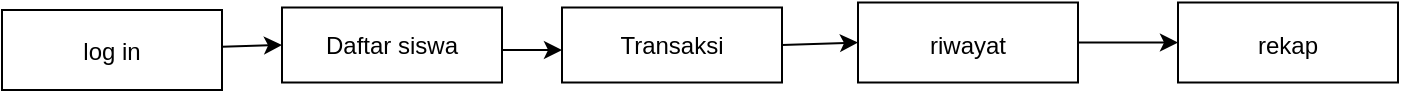 <mxfile version="24.7.7">
  <diagram id="C5RBs43oDa-KdzZeNtuy" name="Page-1">
    <mxGraphModel dx="882" dy="496" grid="1" gridSize="10" guides="1" tooltips="1" connect="1" arrows="1" fold="1" page="1" pageScale="1" pageWidth="827" pageHeight="1169" math="0" shadow="0">
      <root>
        <mxCell id="WIyWlLk6GJQsqaUBKTNV-0" />
        <mxCell id="WIyWlLk6GJQsqaUBKTNV-1" parent="WIyWlLk6GJQsqaUBKTNV-0" />
        <mxCell id="XN3otM86ixYuWhwlA_pC-2" value="" style="rounded=0;whiteSpace=wrap;html=1;" vertex="1" parent="WIyWlLk6GJQsqaUBKTNV-1">
          <mxGeometry x="220" y="758.75" width="110" height="37.5" as="geometry" />
        </mxCell>
        <mxCell id="XN3otM86ixYuWhwlA_pC-3" value="Daftar siswa" style="text;html=1;align=center;verticalAlign=middle;whiteSpace=wrap;rounded=0;" vertex="1" parent="WIyWlLk6GJQsqaUBKTNV-1">
          <mxGeometry x="240" y="762.5" width="70" height="30" as="geometry" />
        </mxCell>
        <mxCell id="XN3otM86ixYuWhwlA_pC-5" value="" style="rounded=0;whiteSpace=wrap;html=1;" vertex="1" parent="WIyWlLk6GJQsqaUBKTNV-1">
          <mxGeometry x="360" y="758.75" width="110" height="37.5" as="geometry" />
        </mxCell>
        <mxCell id="XN3otM86ixYuWhwlA_pC-6" value="Transaksi" style="text;html=1;align=center;verticalAlign=middle;whiteSpace=wrap;rounded=0;" vertex="1" parent="WIyWlLk6GJQsqaUBKTNV-1">
          <mxGeometry x="385" y="762.5" width="60" height="30" as="geometry" />
        </mxCell>
        <mxCell id="XN3otM86ixYuWhwlA_pC-7" value="" style="rounded=0;whiteSpace=wrap;html=1;" vertex="1" parent="WIyWlLk6GJQsqaUBKTNV-1">
          <mxGeometry x="508" y="756.25" width="110" height="40" as="geometry" />
        </mxCell>
        <mxCell id="XN3otM86ixYuWhwlA_pC-8" value="riwayat" style="text;html=1;align=center;verticalAlign=middle;whiteSpace=wrap;rounded=0;" vertex="1" parent="WIyWlLk6GJQsqaUBKTNV-1">
          <mxGeometry x="533" y="762.5" width="60" height="30" as="geometry" />
        </mxCell>
        <mxCell id="XN3otM86ixYuWhwlA_pC-11" value="" style="rounded=0;whiteSpace=wrap;html=1;" vertex="1" parent="WIyWlLk6GJQsqaUBKTNV-1">
          <mxGeometry x="80" y="760" width="110" height="40" as="geometry" />
        </mxCell>
        <mxCell id="XN3otM86ixYuWhwlA_pC-12" value="log in" style="text;html=1;align=center;verticalAlign=middle;whiteSpace=wrap;rounded=0;" vertex="1" parent="WIyWlLk6GJQsqaUBKTNV-1">
          <mxGeometry x="105" y="766.25" width="60" height="30" as="geometry" />
        </mxCell>
        <mxCell id="XN3otM86ixYuWhwlA_pC-13" value="" style="rounded=0;whiteSpace=wrap;html=1;" vertex="1" parent="WIyWlLk6GJQsqaUBKTNV-1">
          <mxGeometry x="668" y="756.25" width="110" height="40" as="geometry" />
        </mxCell>
        <mxCell id="XN3otM86ixYuWhwlA_pC-14" value="rekap" style="text;html=1;align=center;verticalAlign=middle;whiteSpace=wrap;rounded=0;" vertex="1" parent="WIyWlLk6GJQsqaUBKTNV-1">
          <mxGeometry x="693" y="762.5" width="60" height="30" as="geometry" />
        </mxCell>
        <mxCell id="XN3otM86ixYuWhwlA_pC-15" value="" style="endArrow=classic;html=1;rounded=0;entryX=0;entryY=0.5;entryDx=0;entryDy=0;" edge="1" parent="WIyWlLk6GJQsqaUBKTNV-1" source="XN3otM86ixYuWhwlA_pC-11" target="XN3otM86ixYuWhwlA_pC-2">
          <mxGeometry width="50" height="50" relative="1" as="geometry">
            <mxPoint x="170" y="820" as="sourcePoint" />
            <mxPoint x="220" y="770" as="targetPoint" />
          </mxGeometry>
        </mxCell>
        <mxCell id="XN3otM86ixYuWhwlA_pC-17" value="" style="endArrow=classic;html=1;rounded=0;" edge="1" parent="WIyWlLk6GJQsqaUBKTNV-1">
          <mxGeometry width="50" height="50" relative="1" as="geometry">
            <mxPoint x="330" y="780" as="sourcePoint" />
            <mxPoint x="360" y="780" as="targetPoint" />
          </mxGeometry>
        </mxCell>
        <mxCell id="XN3otM86ixYuWhwlA_pC-20" value="" style="endArrow=classic;html=1;rounded=0;exitX=1;exitY=0.5;exitDx=0;exitDy=0;entryX=0;entryY=0.5;entryDx=0;entryDy=0;" edge="1" parent="WIyWlLk6GJQsqaUBKTNV-1" source="XN3otM86ixYuWhwlA_pC-5" target="XN3otM86ixYuWhwlA_pC-7">
          <mxGeometry width="50" height="50" relative="1" as="geometry">
            <mxPoint x="480" y="780" as="sourcePoint" />
            <mxPoint x="508" y="770" as="targetPoint" />
          </mxGeometry>
        </mxCell>
        <mxCell id="XN3otM86ixYuWhwlA_pC-21" value="" style="endArrow=classic;html=1;rounded=0;exitX=1;exitY=0.5;exitDx=0;exitDy=0;entryX=0;entryY=0.5;entryDx=0;entryDy=0;" edge="1" parent="WIyWlLk6GJQsqaUBKTNV-1" source="XN3otM86ixYuWhwlA_pC-7" target="XN3otM86ixYuWhwlA_pC-13">
          <mxGeometry width="50" height="50" relative="1" as="geometry">
            <mxPoint x="618" y="820" as="sourcePoint" />
            <mxPoint x="668" y="770" as="targetPoint" />
          </mxGeometry>
        </mxCell>
      </root>
    </mxGraphModel>
  </diagram>
</mxfile>
